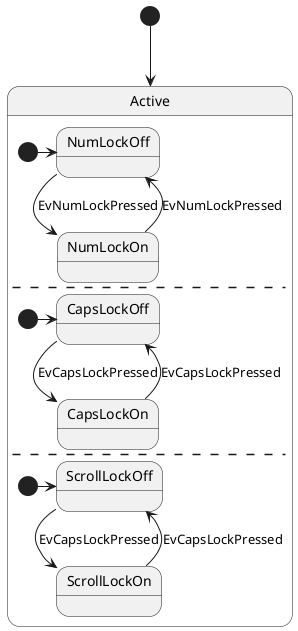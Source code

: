 @startuml
[*] --> Active

state Active {
  [*] -> NumLockOff
  NumLockOff --> NumLockOn : EvNumLockPressed
  NumLockOn --> NumLockOff : EvNumLockPressed
  --
  [*] -> CapsLockOff
  CapsLockOff --> CapsLockOn : EvCapsLockPressed
  CapsLockOn --> CapsLockOff : EvCapsLockPressed
  --
  [*] -> ScrollLockOff
  ScrollLockOff --> ScrollLockOn : EvCapsLockPressed
  ScrollLockOn --> ScrollLockOff : EvCapsLockPressed
}

@enduml

////////////////////////////

start
  state_diagram
    transition
      departure_state   [*]
      arrow     -->
      arrival_state     Active
    state
      state_name        Active
      state_block
        state_diagram
          transition
            departure_state     [*]
            arrow       ->
            arrival_state       NumLockOff
          transition
            departure_state     NumLockOff
            arrow       -->
            arrival_state       NumLockOn
            string      EvNumLockPressed
          transition
            departure_state     NumLockOn
            arrow       -->
            arrival_state       NumLockOff
            string      EvNumLockPressed
          separator
            separator_horizontal
          transition
            departure_state     [*]
            arrow       ->
            arrival_state       CapsLockOff
          transition
            departure_state     CapsLockOff
            arrow       -->
            arrival_state       CapsLockOn
            string      EvCapsLockPressed
          transition
            departure_state     CapsLockOn
            arrow       -->
            arrival_state       CapsLockOff
            string      EvCapsLockPressed
          separator
            separator_horizontal
          transition
            departure_state     [*]
            arrow       ->
            arrival_state       ScrollLockOff
          transition
            departure_state     ScrollLockOff
            arrow       -->
            arrival_state       ScrollLockOn
            string      EvCapsLockPressed
          transition
            departure_state     ScrollLockOn
            arrow       -->
            arrival_state       ScrollLockOff
            string      EvCapsLockPressed
